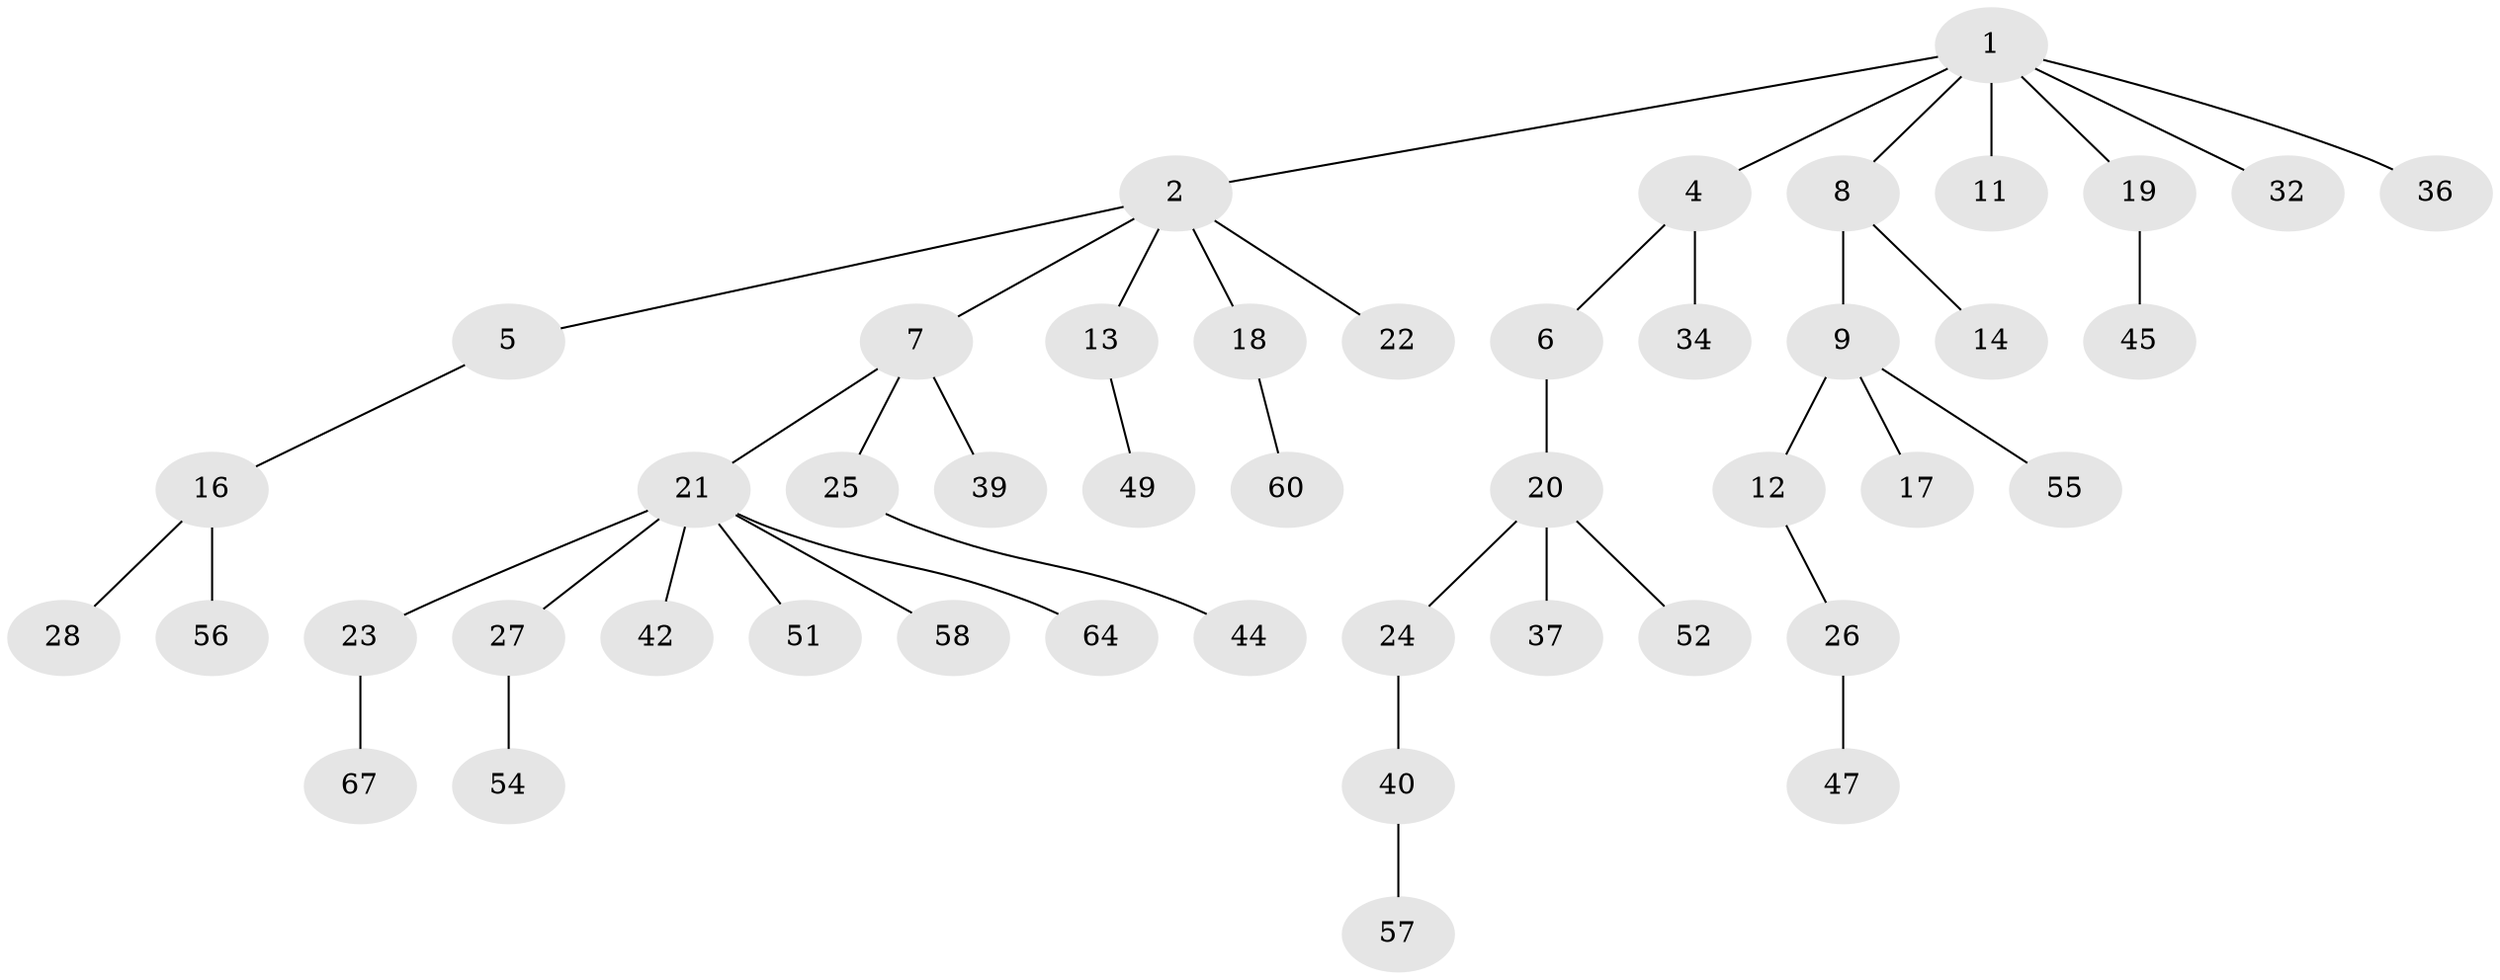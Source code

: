 // Generated by graph-tools (version 1.1) at 2025/52/02/27/25 19:52:13]
// undirected, 46 vertices, 45 edges
graph export_dot {
graph [start="1"]
  node [color=gray90,style=filled];
  1 [super="+35"];
  2 [super="+3"];
  4;
  5;
  6;
  7 [super="+50"];
  8;
  9 [super="+10"];
  11;
  12 [super="+15"];
  13;
  14 [super="+31"];
  16 [super="+33"];
  17;
  18;
  19 [super="+30"];
  20 [super="+46"];
  21 [super="+38"];
  22;
  23 [super="+29"];
  24 [super="+41"];
  25;
  26 [super="+43"];
  27;
  28 [super="+62"];
  32;
  34 [super="+66"];
  36;
  37 [super="+63"];
  39 [super="+65"];
  40;
  42 [super="+48"];
  44 [super="+53"];
  45;
  47 [super="+59"];
  49;
  51;
  52;
  54;
  55;
  56 [super="+61"];
  57;
  58;
  60;
  64;
  67;
  1 -- 2;
  1 -- 4;
  1 -- 8;
  1 -- 11;
  1 -- 19;
  1 -- 32;
  1 -- 36;
  2 -- 13;
  2 -- 22;
  2 -- 18;
  2 -- 5;
  2 -- 7;
  4 -- 6;
  4 -- 34;
  5 -- 16;
  6 -- 20;
  7 -- 21;
  7 -- 25;
  7 -- 39;
  8 -- 9;
  8 -- 14;
  9 -- 17;
  9 -- 55;
  9 -- 12;
  12 -- 26;
  13 -- 49;
  16 -- 28;
  16 -- 56;
  18 -- 60;
  19 -- 45;
  20 -- 24;
  20 -- 37;
  20 -- 52;
  21 -- 23;
  21 -- 27;
  21 -- 64;
  21 -- 51;
  21 -- 58;
  21 -- 42;
  23 -- 67;
  24 -- 40;
  25 -- 44;
  26 -- 47;
  27 -- 54;
  40 -- 57;
}
